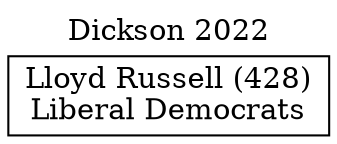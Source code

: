 // House preference flow
digraph "Lloyd Russell (428)_Dickson_2022" {
	graph [label="Dickson 2022" labelloc=t mclimit=10]
	node [shape=box]
	"Lloyd Russell (428)" [label="Lloyd Russell (428)
Liberal Democrats"]
}
